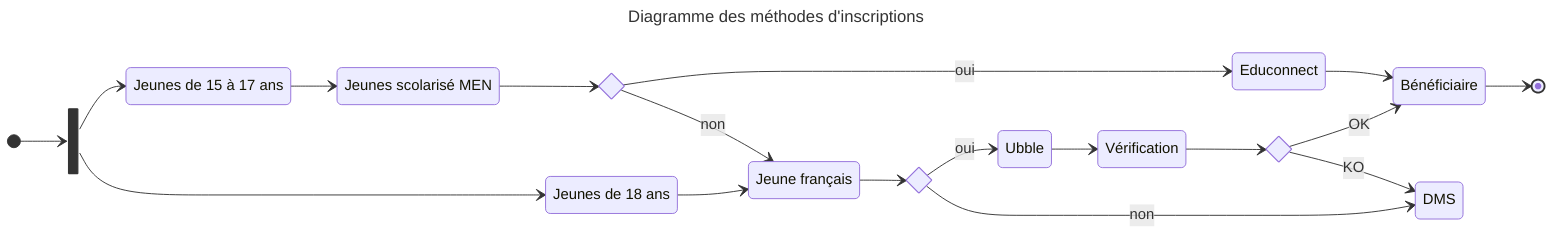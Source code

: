---
title: Diagramme des méthodes d'inscriptions
---
stateDiagram-v2
  direction LR
  state Still <<fork>>
  state s4 <<choice>>
  state s11 <<choice>>
  state s16 <<choice>>
  [*] --> Still
  Still --> s1
  Still --> s2
  s4 --> s5:oui
  s4 --> s6:non
  s7 --> s4
  s1 --> s7
  s5 --> s8
  s8 --> [*]
  s11 --> s12:oui
  s11 --> s13:non
  s6 --> s11
  s12 --> s14
  s14 --> s16
  s16 --> s8:OK
  s16 --> s13:KO
  s2 --> s6
  s1:Jeunes de 15 à 17 ans
  s2:Jeunes de 18 ans
  s5:Educonnect
  s6:Jeune français
  s7:Jeunes scolarisé MEN
  s8:Bénéficiaire
  s12:Ubble
  s13:DMS
  s14:Vérification
  %% style s5 fill:#BBDEFB
  %% style s8 fill:#00C853
  %% style s12 fill:#FFCDD2
  %% style s13 fill:#FFD600